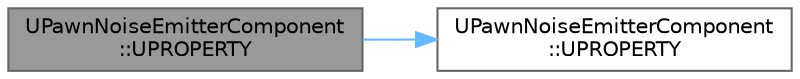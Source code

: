 digraph "UPawnNoiseEmitterComponent::UPROPERTY"
{
 // INTERACTIVE_SVG=YES
 // LATEX_PDF_SIZE
  bgcolor="transparent";
  edge [fontname=Helvetica,fontsize=10,labelfontname=Helvetica,labelfontsize=10];
  node [fontname=Helvetica,fontsize=10,shape=box,height=0.2,width=0.4];
  rankdir="LR";
  Node1 [id="Node000001",label="UPawnNoiseEmitterComponent\l::UPROPERTY",height=0.2,width=0.4,color="gray40", fillcolor="grey60", style="filled", fontcolor="black",tooltip=" "];
  Node1 -> Node2 [id="edge1_Node000001_Node000002",color="steelblue1",style="solid",tooltip=" "];
  Node2 [id="Node000002",label="UPawnNoiseEmitterComponent\l::UPROPERTY",height=0.2,width=0.4,color="grey40", fillcolor="white", style="filled",URL="$d8/d9c/classUPawnNoiseEmitterComponent.html#a263342a016ba20056dcd64d6d7ddb118",tooltip=" "];
}
